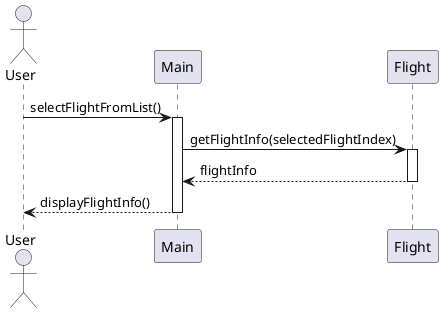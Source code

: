 @startuml
actor User
participant "Main" as M
participant "Flight" as F

User -> M : selectFlightFromList()
activate M
M -> F : getFlightInfo(selectedFlightIndex)
activate F
F --> M : flightInfo
deactivate F
M --> User : displayFlightInfo()
deactivate M
@enduml



